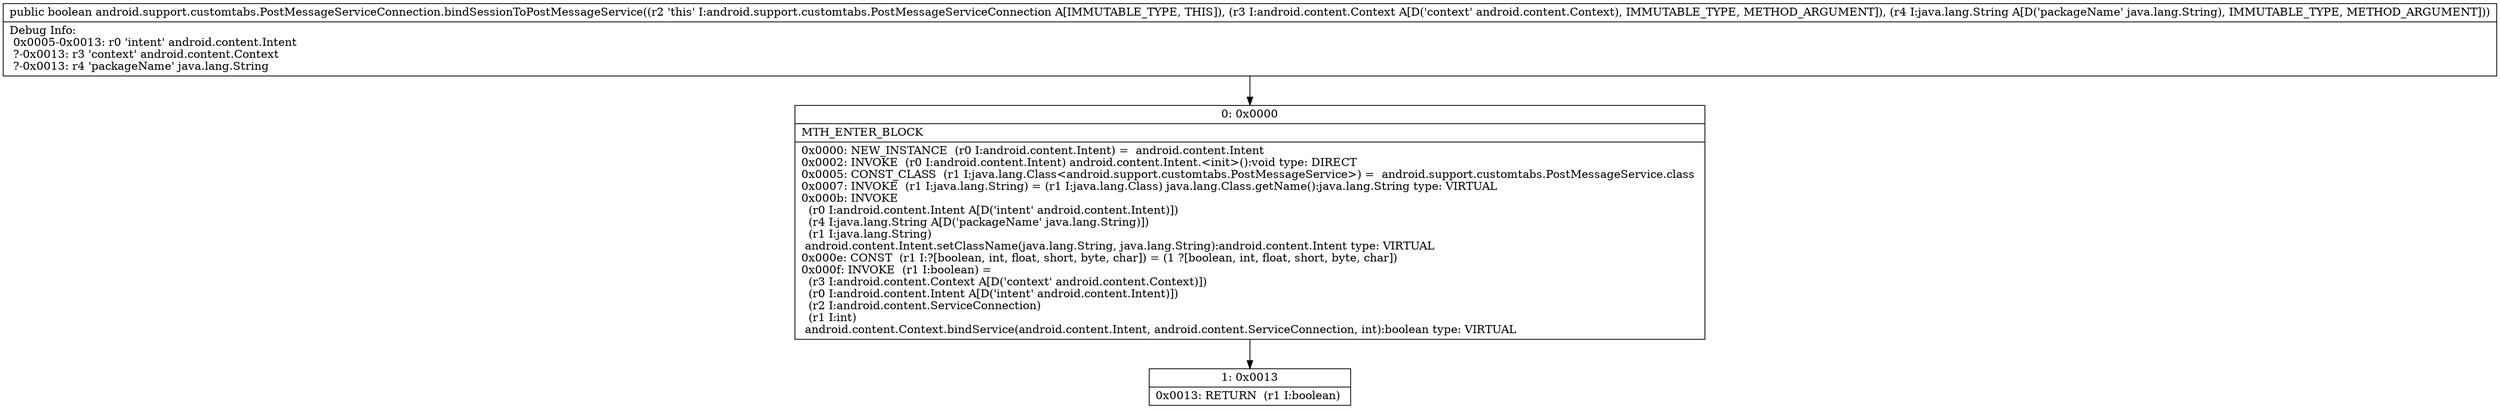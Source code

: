 digraph "CFG forandroid.support.customtabs.PostMessageServiceConnection.bindSessionToPostMessageService(Landroid\/content\/Context;Ljava\/lang\/String;)Z" {
Node_0 [shape=record,label="{0\:\ 0x0000|MTH_ENTER_BLOCK\l|0x0000: NEW_INSTANCE  (r0 I:android.content.Intent) =  android.content.Intent \l0x0002: INVOKE  (r0 I:android.content.Intent) android.content.Intent.\<init\>():void type: DIRECT \l0x0005: CONST_CLASS  (r1 I:java.lang.Class\<android.support.customtabs.PostMessageService\>) =  android.support.customtabs.PostMessageService.class \l0x0007: INVOKE  (r1 I:java.lang.String) = (r1 I:java.lang.Class) java.lang.Class.getName():java.lang.String type: VIRTUAL \l0x000b: INVOKE  \l  (r0 I:android.content.Intent A[D('intent' android.content.Intent)])\l  (r4 I:java.lang.String A[D('packageName' java.lang.String)])\l  (r1 I:java.lang.String)\l android.content.Intent.setClassName(java.lang.String, java.lang.String):android.content.Intent type: VIRTUAL \l0x000e: CONST  (r1 I:?[boolean, int, float, short, byte, char]) = (1 ?[boolean, int, float, short, byte, char]) \l0x000f: INVOKE  (r1 I:boolean) = \l  (r3 I:android.content.Context A[D('context' android.content.Context)])\l  (r0 I:android.content.Intent A[D('intent' android.content.Intent)])\l  (r2 I:android.content.ServiceConnection)\l  (r1 I:int)\l android.content.Context.bindService(android.content.Intent, android.content.ServiceConnection, int):boolean type: VIRTUAL \l}"];
Node_1 [shape=record,label="{1\:\ 0x0013|0x0013: RETURN  (r1 I:boolean) \l}"];
MethodNode[shape=record,label="{public boolean android.support.customtabs.PostMessageServiceConnection.bindSessionToPostMessageService((r2 'this' I:android.support.customtabs.PostMessageServiceConnection A[IMMUTABLE_TYPE, THIS]), (r3 I:android.content.Context A[D('context' android.content.Context), IMMUTABLE_TYPE, METHOD_ARGUMENT]), (r4 I:java.lang.String A[D('packageName' java.lang.String), IMMUTABLE_TYPE, METHOD_ARGUMENT]))  | Debug Info:\l  0x0005\-0x0013: r0 'intent' android.content.Intent\l  ?\-0x0013: r3 'context' android.content.Context\l  ?\-0x0013: r4 'packageName' java.lang.String\l}"];
MethodNode -> Node_0;
Node_0 -> Node_1;
}

